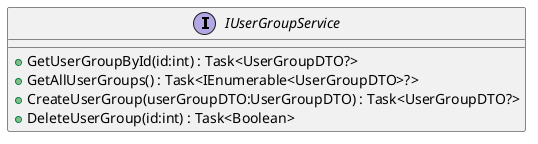 @startuml
interface IUserGroupService {
    + GetUserGroupById(id:int) : Task<UserGroupDTO?>
    + GetAllUserGroups() : Task<IEnumerable<UserGroupDTO>?>
    + CreateUserGroup(userGroupDTO:UserGroupDTO) : Task<UserGroupDTO?>
    + DeleteUserGroup(id:int) : Task<Boolean>
}
@enduml
